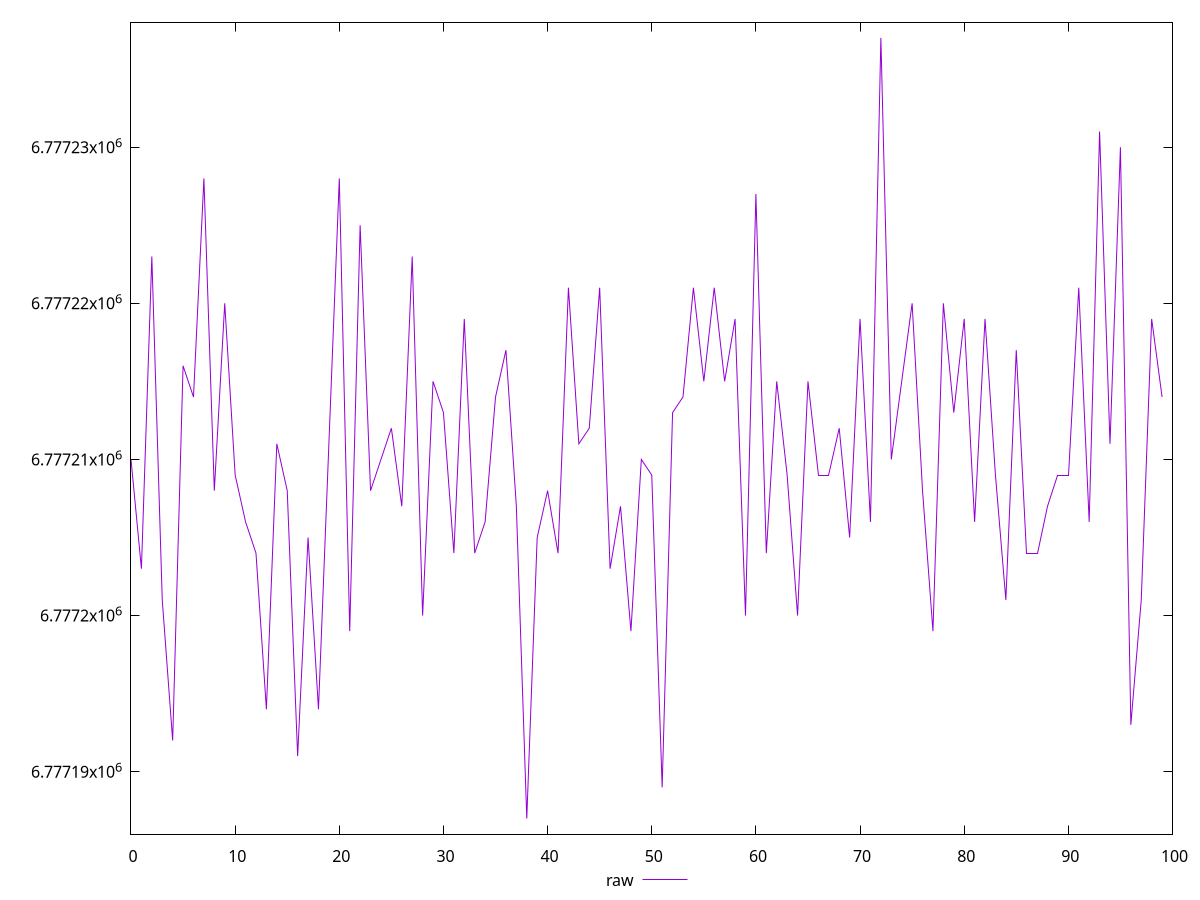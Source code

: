 reset
set terminal svg size 640, 490 enhanced background rgb 'white'
set output "reprap/total-byte-weight/samples/pages+cached+noexternal/raw/values.svg"

$raw <<EOF
0 6777210
1 6777203
2 6777223
3 6777201
4 6777192
5 6777216
6 6777214
7 6777228
8 6777208
9 6777220
10 6777209
11 6777206
12 6777204
13 6777194
14 6777211
15 6777208
16 6777191
17 6777205
18 6777194
19 6777211
20 6777228
21 6777199
22 6777225
23 6777208
24 6777210
25 6777212
26 6777207
27 6777223
28 6777200
29 6777215
30 6777213
31 6777204
32 6777219
33 6777204
34 6777206
35 6777214
36 6777217
37 6777207
38 6777187
39 6777205
40 6777208
41 6777204
42 6777221
43 6777211
44 6777212
45 6777221
46 6777203
47 6777207
48 6777199
49 6777210
50 6777209
51 6777189
52 6777213
53 6777214
54 6777221
55 6777215
56 6777221
57 6777215
58 6777219
59 6777200
60 6777227
61 6777204
62 6777215
63 6777209
64 6777200
65 6777215
66 6777209
67 6777209
68 6777212
69 6777205
70 6777219
71 6777206
72 6777237
73 6777210
74 6777215
75 6777220
76 6777208
77 6777199
78 6777220
79 6777213
80 6777219
81 6777206
82 6777219
83 6777209
84 6777201
85 6777217
86 6777204
87 6777204
88 6777207
89 6777209
90 6777209
91 6777221
92 6777206
93 6777231
94 6777211
95 6777230
96 6777193
97 6777201
98 6777219
99 6777214
EOF

set key outside below
set yrange [6777186:6777238]

plot \
  $raw title "raw" with line, \


reset
